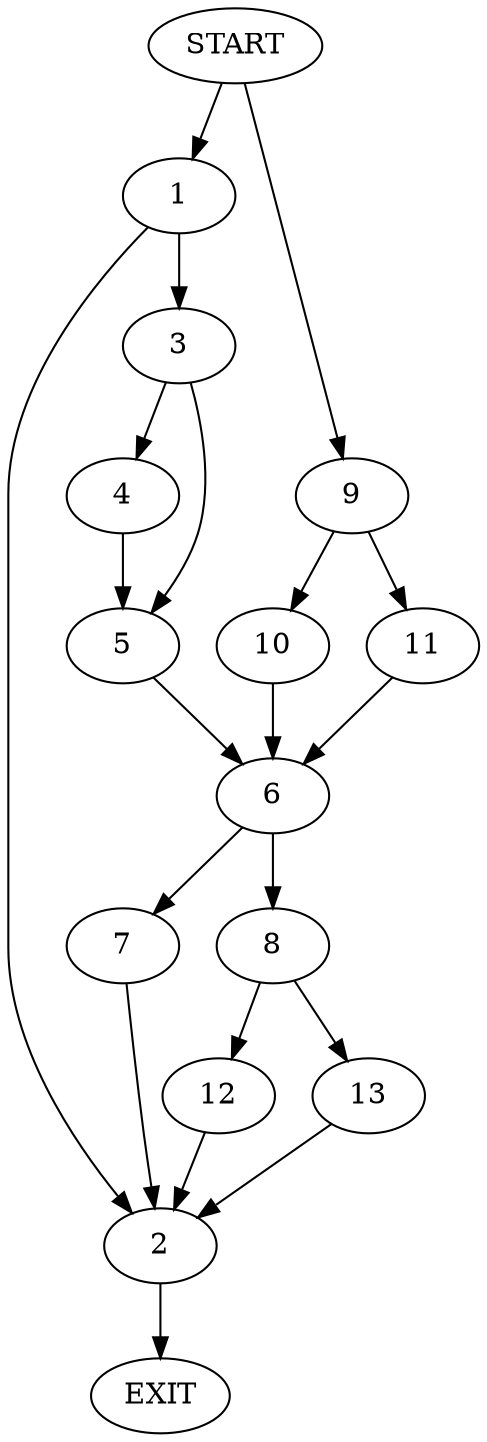 digraph {
0 [label="START"]
14 [label="EXIT"]
0 -> 1
1 -> 2
1 -> 3
2 -> 14
3 -> 4
3 -> 5
5 -> 6
4 -> 5
6 -> 7
6 -> 8
0 -> 9
9 -> 10
9 -> 11
10 -> 6
11 -> 6
8 -> 12
8 -> 13
7 -> 2
12 -> 2
13 -> 2
}
